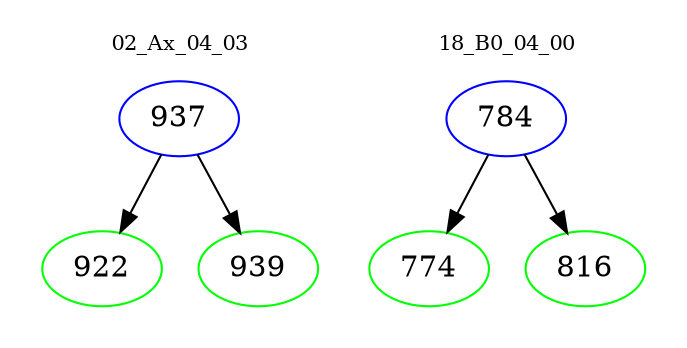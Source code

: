 digraph{
subgraph cluster_0 {
color = white
label = "02_Ax_04_03";
fontsize=10;
T0_937 [label="937", color="blue"]
T0_937 -> T0_922 [color="black"]
T0_922 [label="922", color="green"]
T0_937 -> T0_939 [color="black"]
T0_939 [label="939", color="green"]
}
subgraph cluster_1 {
color = white
label = "18_B0_04_00";
fontsize=10;
T1_784 [label="784", color="blue"]
T1_784 -> T1_774 [color="black"]
T1_774 [label="774", color="green"]
T1_784 -> T1_816 [color="black"]
T1_816 [label="816", color="green"]
}
}
